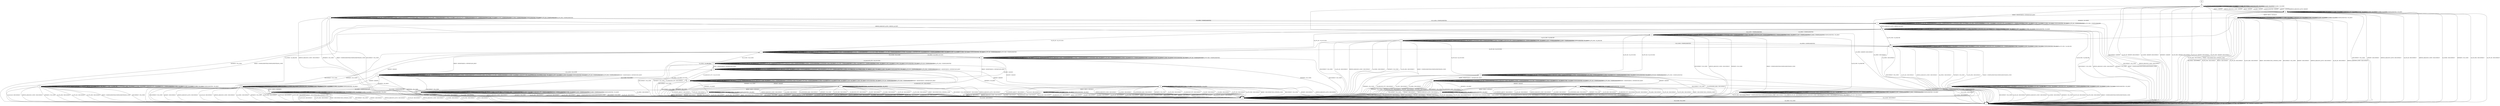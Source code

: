 digraph "" {
	graph ["Incoming time"=0.28891444206237793,
		"Outgoing time"=0.5216178894042969,
		Output="{'States': 32, 'Transitions': 683}",
		Reference="{'States': 32, 'Transitions': 683}",
		Solver=z3,
		Updated="{'States': 32, 'Transitions': 683}",
		"f-measure"=1.0,
		precision=1.0,
		recall=1.0
	];
	a -> a	[key=0,
		label="KEXINIT / UNIMPLEMENTED"];
	a -> a	[key=1,
		label="SERVICE_REQUEST_AUTH / SERVICE_ACCEPT"];
	a -> a	[key=2,
		label="CH_WINDOW_ADJUST / CH_NONE"];
	a -> a	[key=3,
		label="DEBUG / NO_RESP"];
	a -> a	[key=4,
		label="CH_EXTENDED_DATA / CH_NONE"];
	a -> a	[key=5,
		label="UA_PK_NOK / UA_FAILURE"];
	a -> a	[key=6,
		label="CH_CLOSE / CH_NONE"];
	a -> a	[key=7,
		label="CH_REQUEST_PTY / CH_NONE"];
	a -> a	[key=8,
		label="KEX30 / UNIMPLEMENTED"];
	a -> a	[key=9,
		label="IGNORE / NO_RESP"];
	a -> a	[key=10,
		label="CH_EOF / CH_NONE"];
	a -> a	[key=11,
		label="CH_DATA / CH_NONE"];
	a -> a	[key=12,
		label="UNIMPLEMENTED / NO_RESP"];
	a -> l	[key=0,
		label="CH_OPEN / UNIMPLEMENTED"];
	a -> o	[key=0,
		label="DISCONNECT / NO_CONN"];
	a -> o	[key=1,
		label="UA_PK_OK / DISCONNECT"];
	a -> o	[key=2,
		label="SERVICE_REQUEST_CONN / DISCONNECT"];
	a -> o	[key=3,
		label="UA_NONE / DISCONNECT"];
	a -> o	[key=4,
		label="NEWKEYS / NO_CONN"];
	a -> o	[key=5,
		label="UA_PW_OK / DISCONNECT"];
	a -> o	[key=6,
		label="UA_PW_NOK / DISCONNECT"];
	a -> o	[key=7,
		label="REKEY / UNIMPLEMENTED|UNIMPLEMENTED|NO_CONN"];
	b -> b	[key=0,
		label="SERVICE_REQUEST_AUTH / NO_RESP"];
	b -> b	[key=1,
		label="CH_WINDOW_ADJUST / NO_RESP"];
	b -> b	[key=2,
		label="DEBUG / NO_RESP"];
	b -> b	[key=3,
		label="UA_PK_OK / UNIMPLEMENTED"];
	b -> b	[key=4,
		label="SERVICE_REQUEST_CONN / NO_RESP"];
	b -> b	[key=5,
		label="UA_NONE / UNIMPLEMENTED"];
	b -> b	[key=6,
		label="UA_PK_NOK / UNIMPLEMENTED"];
	b -> b	[key=7,
		label="CH_OPEN / CH_MAX"];
	b -> b	[key=8,
		label="KEX30 / NO_RESP"];
	b -> b	[key=9,
		label="IGNORE / NO_RESP"];
	b -> b	[key=10,
		label="UNIMPLEMENTED / NO_RESP"];
	b -> b	[key=11,
		label="UA_PW_OK / UNIMPLEMENTED"];
	b -> b	[key=12,
		label="UA_PW_NOK / UNIMPLEMENTED"];
	b -> b	[key=13,
		label="REKEY / KEXINIT|KEX31+NEWKEYS|NO_RESP"];
	b -> g	[key=0,
		label="KEXINIT / KEXINIT"];
	b -> h	[key=0,
		label="DISCONNECT / NO_CONN"];
	b -> h	[key=1,
		label="CH_EXTENDED_DATA / DISCONNECT"];
	b -> h	[key=2,
		label="NEWKEYS / NO_CONN"];
	b -> h	[key=3,
		label="CH_REQUEST_PTY / DISCONNECT"];
	b -> h	[key=4,
		label="CH_EOF / DISCONNECT"];
	b -> h	[key=5,
		label="CH_DATA / DISCONNECT"];
	b -> o	[key=0,
		label="CH_CLOSE / DISCONNECT"];
	c -> c	[key=0,
		label="DEBUG / NO_RESP"];
	c -> c	[key=1,
		label="CH_OPEN / CH_MAX"];
	c -> c	[key=2,
		label="IGNORE / NO_RESP"];
	c -> c	[key=3,
		label="UNIMPLEMENTED / NO_RESP"];
	c -> h	[key=0,
		label="DISCONNECT / NO_CONN"];
	c -> h	[key=1,
		label="KEXINIT / DISCONNECT"];
	c -> h	[key=2,
		label="SERVICE_REQUEST_AUTH / DISCONNECT"];
	c -> h	[key=3,
		label="CH_WINDOW_ADJUST / DISCONNECT"];
	c -> h	[key=4,
		label="UA_PK_OK / DISCONNECT"];
	c -> h	[key=5,
		label="SERVICE_REQUEST_CONN / DISCONNECT"];
	c -> h	[key=6,
		label="UA_NONE / DISCONNECT"];
	c -> h	[key=7,
		label="CH_EXTENDED_DATA / DISCONNECT"];
	c -> h	[key=8,
		label="UA_PK_NOK / DISCONNECT"];
	c -> h	[key=9,
		label="CH_REQUEST_PTY / DISCONNECT"];
	c -> h	[key=10,
		label="KEX30 / DISCONNECT"];
	c -> h	[key=11,
		label="CH_EOF / DISCONNECT"];
	c -> h	[key=12,
		label="CH_DATA / DISCONNECT"];
	c -> h	[key=13,
		label="UA_PW_OK / DISCONNECT"];
	c -> h	[key=14,
		label="UA_PW_NOK / DISCONNECT"];
	c -> h	[key=15,
		label="REKEY / DISCONNECT|NO_CONN|NO_CONN"];
	c -> o	[key=0,
		label="CH_CLOSE / DISCONNECT"];
	c -> q	[key=0,
		label="NEWKEYS / NO_RESP"];
	d -> d	[key=0,
		label="SERVICE_REQUEST_AUTH / UNIMPLEMENTED"];
	d -> d	[key=1,
		label="CH_WINDOW_ADJUST / NO_RESP"];
	d -> d	[key=2,
		label="DEBUG / NO_RESP"];
	d -> d	[key=3,
		label="UA_PK_OK / UNIMPLEMENTED"];
	d -> d	[key=4,
		label="SERVICE_REQUEST_CONN / UNIMPLEMENTED"];
	d -> d	[key=5,
		label="UA_NONE / UNIMPLEMENTED"];
	d -> d	[key=6,
		label="CH_EXTENDED_DATA / NO_RESP"];
	d -> d	[key=7,
		label="UA_PK_NOK / UNIMPLEMENTED"];
	d -> d	[key=8,
		label="CH_OPEN / CH_MAX"];
	d -> d	[key=9,
		label="KEX30 / UNIMPLEMENTED"];
	d -> d	[key=10,
		label="IGNORE / NO_RESP"];
	d -> d	[key=11,
		label="CH_EOF / NO_RESP"];
	d -> d	[key=12,
		label="CH_DATA / NO_RESP"];
	d -> d	[key=13,
		label="UNIMPLEMENTED / NO_RESP"];
	d -> d	[key=14,
		label="UA_PW_OK / UNIMPLEMENTED"];
	d -> d	[key=15,
		label="UA_PW_NOK / UNIMPLEMENTED"];
	d -> h	[key=0,
		label="DISCONNECT / NO_CONN"];
	d -> h	[key=1,
		label="NEWKEYS / NO_CONN"];
	d -> h	[key=2,
		label="CH_REQUEST_PTY / DISCONNECT"];
	d -> j	[key=0,
		label="CH_CLOSE / CH_CLOSE"];
	d -> m	[key=0,
		label="KEXINIT / KEXINIT"];
	d -> q	[key=0,
		label="REKEY / KEXINIT|KEX31+NEWKEYS|NO_RESP"];
	e -> e	[key=0,
		label="CH_WINDOW_ADJUST / CH_NONE"];
	e -> e	[key=1,
		label="CH_EXTENDED_DATA / CH_NONE"];
	e -> e	[key=2,
		label="CH_CLOSE / CH_NONE"];
	e -> e	[key=3,
		label="CH_REQUEST_PTY / CH_NONE"];
	e -> e	[key=4,
		label="CH_EOF / CH_NONE"];
	e -> e	[key=5,
		label="CH_DATA / CH_NONE"];
	e -> h	[key=0,
		label="CH_OPEN / KEXINIT+DISCONNECT"];
	e -> o	[key=0,
		label="DISCONNECT / KEXINIT"];
	e -> o	[key=1,
		label="UA_PK_OK / KEXINIT+DISCONNECT"];
	e -> o	[key=2,
		label="UA_NONE / KEXINIT+DISCONNECT"];
	e -> o	[key=3,
		label="NEWKEYS / KEXINIT"];
	e -> o	[key=4,
		label="UA_PK_NOK / KEXINIT+DISCONNECT"];
	e -> o	[key=5,
		label="UA_PW_OK / KEXINIT+DISCONNECT"];
	e -> o	[key=6,
		label="UA_PW_NOK / KEXINIT+DISCONNECT"];
	e -> t	[key=0,
		label="REKEY / KEXINIT|KEX31+NEWKEYS|NO_RESP"];
	e -> ee	[key=0,
		label="KEXINIT / KEXINIT"];
	e -> ee	[key=1,
		label="SERVICE_REQUEST_AUTH / KEXINIT"];
	e -> ee	[key=2,
		label="DEBUG / KEXINIT"];
	e -> ee	[key=3,
		label="SERVICE_REQUEST_CONN / KEXINIT"];
	e -> ee	[key=4,
		label="KEX30 / KEXINIT"];
	e -> ee	[key=5,
		label="IGNORE / KEXINIT"];
	e -> ee	[key=6,
		label="UNIMPLEMENTED / KEXINIT"];
	f -> b	[key=0,
		label="NEWKEYS / NO_RESP"];
	f -> f	[key=0,
		label="DEBUG / NO_RESP"];
	f -> f	[key=1,
		label="CH_OPEN / CH_MAX"];
	f -> f	[key=2,
		label="IGNORE / NO_RESP"];
	f -> f	[key=3,
		label="UNIMPLEMENTED / NO_RESP"];
	f -> h	[key=0,
		label="DISCONNECT / NO_CONN"];
	f -> h	[key=1,
		label="KEXINIT / DISCONNECT"];
	f -> h	[key=2,
		label="SERVICE_REQUEST_AUTH / DISCONNECT"];
	f -> h	[key=3,
		label="CH_WINDOW_ADJUST / DISCONNECT"];
	f -> h	[key=4,
		label="UA_PK_OK / DISCONNECT"];
	f -> h	[key=5,
		label="SERVICE_REQUEST_CONN / DISCONNECT"];
	f -> h	[key=6,
		label="UA_NONE / DISCONNECT"];
	f -> h	[key=7,
		label="CH_EXTENDED_DATA / DISCONNECT"];
	f -> h	[key=8,
		label="UA_PK_NOK / DISCONNECT"];
	f -> h	[key=9,
		label="CH_REQUEST_PTY / DISCONNECT"];
	f -> h	[key=10,
		label="KEX30 / DISCONNECT"];
	f -> h	[key=11,
		label="CH_EOF / DISCONNECT"];
	f -> h	[key=12,
		label="CH_DATA / DISCONNECT"];
	f -> h	[key=13,
		label="UA_PW_OK / DISCONNECT"];
	f -> h	[key=14,
		label="UA_PW_NOK / DISCONNECT"];
	f -> h	[key=15,
		label="REKEY / DISCONNECT|NO_CONN|NO_CONN"];
	f -> o	[key=0,
		label="CH_CLOSE / DISCONNECT"];
	g -> f	[key=0,
		label="KEX30 / KEX31+NEWKEYS"];
	g -> g	[key=0,
		label="DEBUG / NO_RESP"];
	g -> g	[key=1,
		label="CH_OPEN / CH_MAX"];
	g -> g	[key=2,
		label="IGNORE / NO_RESP"];
	g -> g	[key=3,
		label="UNIMPLEMENTED / NO_RESP"];
	g -> h	[key=0,
		label="DISCONNECT / NO_CONN"];
	g -> h	[key=1,
		label="KEXINIT / DISCONNECT"];
	g -> h	[key=2,
		label="SERVICE_REQUEST_AUTH / DISCONNECT"];
	g -> h	[key=3,
		label="CH_WINDOW_ADJUST / DISCONNECT"];
	g -> h	[key=4,
		label="UA_PK_OK / DISCONNECT"];
	g -> h	[key=5,
		label="SERVICE_REQUEST_CONN / DISCONNECT"];
	g -> h	[key=6,
		label="UA_NONE / DISCONNECT"];
	g -> h	[key=7,
		label="CH_EXTENDED_DATA / DISCONNECT"];
	g -> h	[key=8,
		label="NEWKEYS / NO_CONN"];
	g -> h	[key=9,
		label="UA_PK_NOK / DISCONNECT"];
	g -> h	[key=10,
		label="CH_REQUEST_PTY / DISCONNECT"];
	g -> h	[key=11,
		label="CH_EOF / DISCONNECT"];
	g -> h	[key=12,
		label="CH_DATA / DISCONNECT"];
	g -> h	[key=13,
		label="UA_PW_OK / DISCONNECT"];
	g -> h	[key=14,
		label="UA_PW_NOK / DISCONNECT"];
	g -> h	[key=15,
		label="REKEY / DISCONNECT|NO_CONN|NO_CONN"];
	g -> o	[key=0,
		label="CH_CLOSE / DISCONNECT"];
	h -> h	[key=0,
		label="DISCONNECT / NO_CONN"];
	h -> h	[key=1,
		label="KEXINIT / NO_CONN"];
	h -> h	[key=2,
		label="SERVICE_REQUEST_AUTH / NO_CONN"];
	h -> h	[key=3,
		label="CH_WINDOW_ADJUST / NO_CONN"];
	h -> h	[key=4,
		label="DEBUG / NO_CONN"];
	h -> h	[key=5,
		label="UA_PK_OK / NO_CONN"];
	h -> h	[key=6,
		label="SERVICE_REQUEST_CONN / NO_CONN"];
	h -> h	[key=7,
		label="UA_NONE / NO_CONN"];
	h -> h	[key=8,
		label="CH_EXTENDED_DATA / NO_CONN"];
	h -> h	[key=9,
		label="NEWKEYS / NO_CONN"];
	h -> h	[key=10,
		label="UA_PK_NOK / NO_CONN"];
	h -> h	[key=11,
		label="CH_OPEN / CH_MAX"];
	h -> h	[key=12,
		label="CH_REQUEST_PTY / NO_CONN"];
	h -> h	[key=13,
		label="KEX30 / NO_CONN"];
	h -> h	[key=14,
		label="IGNORE / NO_CONN"];
	h -> h	[key=15,
		label="CH_EOF / NO_CONN"];
	h -> h	[key=16,
		label="CH_DATA / NO_CONN"];
	h -> h	[key=17,
		label="UNIMPLEMENTED / NO_CONN"];
	h -> h	[key=18,
		label="UA_PW_OK / NO_CONN"];
	h -> h	[key=19,
		label="UA_PW_NOK / NO_CONN"];
	h -> h	[key=20,
		label="REKEY / NO_CONN|NO_CONN|NO_CONN"];
	h -> o	[key=0,
		label="CH_CLOSE / NO_CONN"];
	i -> h	[key=0,
		label="CH_OPEN / DISCONNECT"];
	i -> i	[key=0,
		label="CH_WINDOW_ADJUST / CH_NONE"];
	i -> i	[key=1,
		label="DEBUG / NO_RESP"];
	i -> i	[key=2,
		label="CH_EXTENDED_DATA / CH_NONE"];
	i -> i	[key=3,
		label="CH_CLOSE / CH_NONE"];
	i -> i	[key=4,
		label="CH_REQUEST_PTY / CH_NONE"];
	i -> i	[key=5,
		label="IGNORE / NO_RESP"];
	i -> i	[key=6,
		label="CH_EOF / CH_NONE"];
	i -> i	[key=7,
		label="CH_DATA / CH_NONE"];
	i -> i	[key=8,
		label="UNIMPLEMENTED / NO_RESP"];
	i -> o	[key=0,
		label="DISCONNECT / NO_CONN"];
	i -> o	[key=1,
		label="KEXINIT / DISCONNECT"];
	i -> o	[key=2,
		label="SERVICE_REQUEST_AUTH / DISCONNECT"];
	i -> o	[key=3,
		label="UA_PK_OK / DISCONNECT"];
	i -> o	[key=4,
		label="SERVICE_REQUEST_CONN / DISCONNECT"];
	i -> o	[key=5,
		label="UA_NONE / DISCONNECT"];
	i -> o	[key=6,
		label="UA_PK_NOK / DISCONNECT"];
	i -> o	[key=7,
		label="KEX30 / DISCONNECT"];
	i -> o	[key=8,
		label="UA_PW_OK / DISCONNECT"];
	i -> o	[key=9,
		label="UA_PW_NOK / DISCONNECT"];
	i -> o	[key=10,
		label="REKEY / DISCONNECT|NO_CONN|NO_CONN"];
	i -> t	[key=0,
		label="NEWKEYS / NO_RESP"];
	j -> j	[key=0,
		label="SERVICE_REQUEST_AUTH / UNIMPLEMENTED"];
	j -> j	[key=1,
		label="CH_WINDOW_ADJUST / CH_NONE"];
	j -> j	[key=2,
		label="DEBUG / NO_RESP"];
	j -> j	[key=3,
		label="UA_PK_OK / UNIMPLEMENTED"];
	j -> j	[key=4,
		label="SERVICE_REQUEST_CONN / UNIMPLEMENTED"];
	j -> j	[key=5,
		label="UA_NONE / UNIMPLEMENTED"];
	j -> j	[key=6,
		label="CH_EXTENDED_DATA / CH_NONE"];
	j -> j	[key=7,
		label="UA_PK_NOK / UNIMPLEMENTED"];
	j -> j	[key=8,
		label="CH_CLOSE / CH_NONE"];
	j -> j	[key=9,
		label="CH_REQUEST_PTY / CH_NONE"];
	j -> j	[key=10,
		label="KEX30 / UNIMPLEMENTED"];
	j -> j	[key=11,
		label="IGNORE / NO_RESP"];
	j -> j	[key=12,
		label="CH_EOF / CH_NONE"];
	j -> j	[key=13,
		label="CH_DATA / CH_NONE"];
	j -> j	[key=14,
		label="UNIMPLEMENTED / NO_RESP"];
	j -> j	[key=15,
		label="UA_PW_OK / UNIMPLEMENTED"];
	j -> j	[key=16,
		label="UA_PW_NOK / UNIMPLEMENTED"];
	j -> o	[key=0,
		label="DISCONNECT / NO_CONN"];
	j -> o	[key=1,
		label="NEWKEYS / NO_CONN"];
	j -> p	[key=0,
		label="CH_OPEN / CH_OPEN_SUCCESS"];
	j -> v	[key=0,
		label="REKEY / KEXINIT|KEX31+NEWKEYS|NO_RESP"];
	j -> aa	[key=0,
		label="KEXINIT / KEXINIT"];
	k -> k	[key=0,
		label="KEXINIT / UNIMPLEMENTED"];
	k -> k	[key=1,
		label="SERVICE_REQUEST_AUTH / SERVICE_ACCEPT"];
	k -> k	[key=2,
		label="CH_WINDOW_ADJUST / CH_NONE"];
	k -> k	[key=3,
		label="DEBUG / NO_RESP"];
	k -> k	[key=4,
		label="UA_NONE / UA_FAILURE"];
	k -> k	[key=5,
		label="CH_EXTENDED_DATA / CH_NONE"];
	k -> k	[key=6,
		label="CH_CLOSE / CH_NONE"];
	k -> k	[key=7,
		label="CH_REQUEST_PTY / CH_NONE"];
	k -> k	[key=8,
		label="KEX30 / UNIMPLEMENTED"];
	k -> k	[key=9,
		label="IGNORE / NO_RESP"];
	k -> k	[key=10,
		label="CH_EOF / CH_NONE"];
	k -> k	[key=11,
		label="CH_DATA / CH_NONE"];
	k -> k	[key=12,
		label="UNIMPLEMENTED / NO_RESP"];
	k -> o	[key=0,
		label="DISCONNECT / NO_CONN"];
	k -> o	[key=1,
		label="UA_PK_OK / DISCONNECT"];
	k -> o	[key=2,
		label="SERVICE_REQUEST_CONN / DISCONNECT"];
	k -> o	[key=3,
		label="NEWKEYS / NO_CONN"];
	k -> o	[key=4,
		label="UA_PK_NOK / DISCONNECT"];
	k -> o	[key=5,
		label="UA_PW_OK / DISCONNECT"];
	k -> o	[key=6,
		label="UA_PW_NOK / DISCONNECT"];
	k -> o	[key=7,
		label="REKEY / UNIMPLEMENTED|UNIMPLEMENTED|NO_CONN"];
	k -> cc	[key=0,
		label="CH_OPEN / UNIMPLEMENTED"];
	l -> a	[key=0,
		label="CH_CLOSE / UNIMPLEMENTED"];
	l -> h	[key=0,
		label="DISCONNECT / NO_CONN"];
	l -> h	[key=1,
		label="UA_PK_OK / DISCONNECT"];
	l -> h	[key=2,
		label="SERVICE_REQUEST_CONN / DISCONNECT"];
	l -> h	[key=3,
		label="UA_NONE / DISCONNECT"];
	l -> h	[key=4,
		label="NEWKEYS / NO_CONN"];
	l -> h	[key=5,
		label="UA_PW_OK / DISCONNECT"];
	l -> h	[key=6,
		label="UA_PW_NOK / DISCONNECT"];
	l -> h	[key=7,
		label="REKEY / UNIMPLEMENTED|UNIMPLEMENTED|NO_CONN"];
	l -> l	[key=0,
		label="KEXINIT / UNIMPLEMENTED"];
	l -> l	[key=1,
		label="SERVICE_REQUEST_AUTH / SERVICE_ACCEPT"];
	l -> l	[key=2,
		label="CH_WINDOW_ADJUST / UNIMPLEMENTED"];
	l -> l	[key=3,
		label="DEBUG / NO_RESP"];
	l -> l	[key=4,
		label="CH_EXTENDED_DATA / UNIMPLEMENTED"];
	l -> l	[key=5,
		label="UA_PK_NOK / UA_FAILURE"];
	l -> l	[key=6,
		label="CH_OPEN / CH_MAX"];
	l -> l	[key=7,
		label="CH_REQUEST_PTY / UNIMPLEMENTED"];
	l -> l	[key=8,
		label="KEX30 / UNIMPLEMENTED"];
	l -> l	[key=9,
		label="IGNORE / NO_RESP"];
	l -> l	[key=10,
		label="CH_EOF / UNIMPLEMENTED"];
	l -> l	[key=11,
		label="CH_DATA / UNIMPLEMENTED"];
	l -> l	[key=12,
		label="UNIMPLEMENTED / NO_RESP"];
	m -> c	[key=0,
		label="KEX30 / KEX31+NEWKEYS"];
	m -> h	[key=0,
		label="DISCONNECT / NO_CONN"];
	m -> h	[key=1,
		label="KEXINIT / DISCONNECT"];
	m -> h	[key=2,
		label="SERVICE_REQUEST_AUTH / DISCONNECT"];
	m -> h	[key=3,
		label="CH_WINDOW_ADJUST / DISCONNECT"];
	m -> h	[key=4,
		label="UA_PK_OK / DISCONNECT"];
	m -> h	[key=5,
		label="SERVICE_REQUEST_CONN / DISCONNECT"];
	m -> h	[key=6,
		label="UA_NONE / DISCONNECT"];
	m -> h	[key=7,
		label="CH_EXTENDED_DATA / DISCONNECT"];
	m -> h	[key=8,
		label="NEWKEYS / NO_CONN"];
	m -> h	[key=9,
		label="UA_PK_NOK / DISCONNECT"];
	m -> h	[key=10,
		label="CH_REQUEST_PTY / DISCONNECT"];
	m -> h	[key=11,
		label="CH_EOF / DISCONNECT"];
	m -> h	[key=12,
		label="CH_DATA / DISCONNECT"];
	m -> h	[key=13,
		label="UA_PW_OK / DISCONNECT"];
	m -> h	[key=14,
		label="UA_PW_NOK / DISCONNECT"];
	m -> h	[key=15,
		label="REKEY / DISCONNECT|NO_CONN|NO_CONN"];
	m -> m	[key=0,
		label="DEBUG / NO_RESP"];
	m -> m	[key=1,
		label="CH_OPEN / CH_MAX"];
	m -> m	[key=2,
		label="IGNORE / NO_RESP"];
	m -> m	[key=3,
		label="UNIMPLEMENTED / NO_RESP"];
	m -> o	[key=0,
		label="CH_CLOSE / DISCONNECT"];
	n -> j	[key=0,
		label="UA_PW_OK / UA_SUCCESS"];
	n -> n	[key=0,
		label="KEXINIT / UNIMPLEMENTED"];
	n -> n	[key=1,
		label="SERVICE_REQUEST_AUTH / SERVICE_ACCEPT"];
	n -> n	[key=2,
		label="CH_WINDOW_ADJUST / CH_NONE"];
	n -> n	[key=3,
		label="DEBUG / NO_RESP"];
	n -> n	[key=4,
		label="CH_EXTENDED_DATA / CH_NONE"];
	n -> n	[key=5,
		label="CH_CLOSE / CH_NONE"];
	n -> n	[key=6,
		label="CH_REQUEST_PTY / CH_NONE"];
	n -> n	[key=7,
		label="KEX30 / UNIMPLEMENTED"];
	n -> n	[key=8,
		label="IGNORE / NO_RESP"];
	n -> n	[key=9,
		label="CH_EOF / CH_NONE"];
	n -> n	[key=10,
		label="CH_DATA / CH_NONE"];
	n -> n	[key=11,
		label="UNIMPLEMENTED / NO_RESP"];
	n -> n	[key=12,
		label="UA_PW_NOK / UA_FAILURE"];
	n -> o	[key=0,
		label="DISCONNECT / NO_CONN"];
	n -> o	[key=1,
		label="UA_PK_OK / DISCONNECT"];
	n -> o	[key=2,
		label="SERVICE_REQUEST_CONN / DISCONNECT"];
	n -> o	[key=3,
		label="UA_NONE / DISCONNECT"];
	n -> o	[key=4,
		label="NEWKEYS / NO_CONN"];
	n -> o	[key=5,
		label="UA_PK_NOK / DISCONNECT"];
	n -> o	[key=6,
		label="REKEY / UNIMPLEMENTED|UNIMPLEMENTED|NO_CONN"];
	n -> x	[key=0,
		label="CH_OPEN / UNIMPLEMENTED"];
	o -> h	[key=0,
		label="CH_OPEN / NO_CONN"];
	o -> o	[key=0,
		label="DISCONNECT / NO_CONN"];
	o -> o	[key=1,
		label="KEXINIT / NO_CONN"];
	o -> o	[key=2,
		label="SERVICE_REQUEST_AUTH / NO_CONN"];
	o -> o	[key=3,
		label="CH_WINDOW_ADJUST / CH_NONE"];
	o -> o	[key=4,
		label="DEBUG / NO_CONN"];
	o -> o	[key=5,
		label="UA_PK_OK / NO_CONN"];
	o -> o	[key=6,
		label="SERVICE_REQUEST_CONN / NO_CONN"];
	o -> o	[key=7,
		label="UA_NONE / NO_CONN"];
	o -> o	[key=8,
		label="CH_EXTENDED_DATA / CH_NONE"];
	o -> o	[key=9,
		label="NEWKEYS / NO_CONN"];
	o -> o	[key=10,
		label="UA_PK_NOK / NO_CONN"];
	o -> o	[key=11,
		label="CH_CLOSE / CH_NONE"];
	o -> o	[key=12,
		label="CH_REQUEST_PTY / CH_NONE"];
	o -> o	[key=13,
		label="KEX30 / NO_CONN"];
	o -> o	[key=14,
		label="IGNORE / NO_CONN"];
	o -> o	[key=15,
		label="CH_EOF / CH_NONE"];
	o -> o	[key=16,
		label="CH_DATA / CH_NONE"];
	o -> o	[key=17,
		label="UNIMPLEMENTED / NO_CONN"];
	o -> o	[key=18,
		label="UA_PW_OK / NO_CONN"];
	o -> o	[key=19,
		label="UA_PW_NOK / NO_CONN"];
	o -> o	[key=20,
		label="REKEY / NO_CONN|NO_CONN|NO_CONN"];
	p -> d	[key=0,
		label="CH_REQUEST_PTY / CH_SUCCESS"];
	p -> h	[key=0,
		label="DISCONNECT / NO_CONN"];
	p -> h	[key=1,
		label="NEWKEYS / NO_CONN"];
	p -> j	[key=0,
		label="CH_CLOSE / CH_CLOSE"];
	p -> p	[key=0,
		label="SERVICE_REQUEST_AUTH / UNIMPLEMENTED"];
	p -> p	[key=1,
		label="CH_WINDOW_ADJUST / NO_RESP"];
	p -> p	[key=2,
		label="DEBUG / NO_RESP"];
	p -> p	[key=3,
		label="UA_PK_OK / UNIMPLEMENTED"];
	p -> p	[key=4,
		label="SERVICE_REQUEST_CONN / UNIMPLEMENTED"];
	p -> p	[key=5,
		label="UA_NONE / UNIMPLEMENTED"];
	p -> p	[key=6,
		label="CH_EXTENDED_DATA / NO_RESP"];
	p -> p	[key=7,
		label="UA_PK_NOK / UNIMPLEMENTED"];
	p -> p	[key=8,
		label="CH_OPEN / CH_MAX"];
	p -> p	[key=9,
		label="KEX30 / UNIMPLEMENTED"];
	p -> p	[key=10,
		label="IGNORE / NO_RESP"];
	p -> p	[key=11,
		label="CH_EOF / NO_RESP"];
	p -> p	[key=12,
		label="CH_DATA / NO_RESP"];
	p -> p	[key=13,
		label="UNIMPLEMENTED / NO_RESP"];
	p -> p	[key=14,
		label="UA_PW_OK / UNIMPLEMENTED"];
	p -> p	[key=15,
		label="UA_PW_NOK / UNIMPLEMENTED"];
	p -> r	[key=0,
		label="REKEY / KEXINIT|KEX31+NEWKEYS|NO_RESP"];
	p -> s	[key=0,
		label="KEXINIT / KEXINIT"];
	q -> h	[key=0,
		label="DISCONNECT / NO_CONN"];
	q -> h	[key=1,
		label="NEWKEYS / NO_CONN"];
	q -> h	[key=2,
		label="CH_REQUEST_PTY / DISCONNECT"];
	q -> m	[key=0,
		label="KEXINIT / KEXINIT"];
	q -> q	[key=0,
		label="SERVICE_REQUEST_AUTH / NO_RESP"];
	q -> q	[key=1,
		label="CH_WINDOW_ADJUST / NO_RESP"];
	q -> q	[key=2,
		label="DEBUG / NO_RESP"];
	q -> q	[key=3,
		label="UA_PK_OK / UNIMPLEMENTED"];
	q -> q	[key=4,
		label="SERVICE_REQUEST_CONN / NO_RESP"];
	q -> q	[key=5,
		label="UA_NONE / UNIMPLEMENTED"];
	q -> q	[key=6,
		label="CH_EXTENDED_DATA / NO_RESP"];
	q -> q	[key=7,
		label="UA_PK_NOK / UNIMPLEMENTED"];
	q -> q	[key=8,
		label="CH_OPEN / CH_MAX"];
	q -> q	[key=9,
		label="KEX30 / NO_RESP"];
	q -> q	[key=10,
		label="IGNORE / NO_RESP"];
	q -> q	[key=11,
		label="CH_EOF / NO_RESP"];
	q -> q	[key=12,
		label="CH_DATA / NO_RESP"];
	q -> q	[key=13,
		label="UNIMPLEMENTED / NO_RESP"];
	q -> q	[key=14,
		label="UA_PW_OK / UNIMPLEMENTED"];
	q -> q	[key=15,
		label="UA_PW_NOK / UNIMPLEMENTED"];
	q -> q	[key=16,
		label="REKEY / KEXINIT|KEX31+NEWKEYS|NO_RESP"];
	q -> v	[key=0,
		label="CH_CLOSE / CH_CLOSE"];
	r -> h	[key=0,
		label="DISCONNECT / NO_CONN"];
	r -> h	[key=1,
		label="NEWKEYS / NO_CONN"];
	r -> q	[key=0,
		label="CH_REQUEST_PTY / CH_SUCCESS"];
	r -> r	[key=0,
		label="SERVICE_REQUEST_AUTH / NO_RESP"];
	r -> r	[key=1,
		label="CH_WINDOW_ADJUST / NO_RESP"];
	r -> r	[key=2,
		label="DEBUG / NO_RESP"];
	r -> r	[key=3,
		label="UA_PK_OK / UNIMPLEMENTED"];
	r -> r	[key=4,
		label="SERVICE_REQUEST_CONN / NO_RESP"];
	r -> r	[key=5,
		label="UA_NONE / UNIMPLEMENTED"];
	r -> r	[key=6,
		label="CH_EXTENDED_DATA / NO_RESP"];
	r -> r	[key=7,
		label="UA_PK_NOK / UNIMPLEMENTED"];
	r -> r	[key=8,
		label="CH_OPEN / CH_MAX"];
	r -> r	[key=9,
		label="KEX30 / NO_RESP"];
	r -> r	[key=10,
		label="IGNORE / NO_RESP"];
	r -> r	[key=11,
		label="CH_EOF / NO_RESP"];
	r -> r	[key=12,
		label="CH_DATA / NO_RESP"];
	r -> r	[key=13,
		label="UNIMPLEMENTED / NO_RESP"];
	r -> r	[key=14,
		label="UA_PW_OK / UNIMPLEMENTED"];
	r -> r	[key=15,
		label="UA_PW_NOK / UNIMPLEMENTED"];
	r -> r	[key=16,
		label="REKEY / KEXINIT|KEX31+NEWKEYS|NO_RESP"];
	r -> s	[key=0,
		label="KEXINIT / KEXINIT"];
	r -> v	[key=0,
		label="CH_CLOSE / CH_CLOSE"];
	s -> h	[key=0,
		label="DISCONNECT / NO_CONN"];
	s -> h	[key=1,
		label="KEXINIT / DISCONNECT"];
	s -> h	[key=2,
		label="SERVICE_REQUEST_AUTH / DISCONNECT"];
	s -> h	[key=3,
		label="CH_WINDOW_ADJUST / DISCONNECT"];
	s -> h	[key=4,
		label="UA_PK_OK / DISCONNECT"];
	s -> h	[key=5,
		label="SERVICE_REQUEST_CONN / DISCONNECT"];
	s -> h	[key=6,
		label="UA_NONE / DISCONNECT"];
	s -> h	[key=7,
		label="CH_EXTENDED_DATA / DISCONNECT"];
	s -> h	[key=8,
		label="NEWKEYS / NO_CONN"];
	s -> h	[key=9,
		label="UA_PK_NOK / DISCONNECT"];
	s -> h	[key=10,
		label="CH_REQUEST_PTY / DISCONNECT"];
	s -> h	[key=11,
		label="CH_EOF / DISCONNECT"];
	s -> h	[key=12,
		label="CH_DATA / DISCONNECT"];
	s -> h	[key=13,
		label="UA_PW_OK / DISCONNECT"];
	s -> h	[key=14,
		label="UA_PW_NOK / DISCONNECT"];
	s -> h	[key=15,
		label="REKEY / DISCONNECT|NO_CONN|NO_CONN"];
	s -> o	[key=0,
		label="CH_CLOSE / DISCONNECT"];
	s -> s	[key=0,
		label="DEBUG / NO_RESP"];
	s -> s	[key=1,
		label="CH_OPEN / CH_MAX"];
	s -> s	[key=2,
		label="IGNORE / NO_RESP"];
	s -> s	[key=3,
		label="UNIMPLEMENTED / NO_RESP"];
	s -> ff	[key=0,
		label="KEX30 / KEX31+NEWKEYS"];
	t -> o	[key=0,
		label="DISCONNECT / NO_CONN"];
	t -> o	[key=1,
		label="SERVICE_REQUEST_CONN / DISCONNECT"];
	t -> o	[key=2,
		label="NEWKEYS / NO_CONN"];
	t -> o	[key=3,
		label="REKEY / UNIMPLEMENTED|UNIMPLEMENTED|NO_CONN"];
	t -> t	[key=0,
		label="KEXINIT / UNIMPLEMENTED"];
	t -> t	[key=1,
		label="CH_WINDOW_ADJUST / CH_NONE"];
	t -> t	[key=2,
		label="DEBUG / NO_RESP"];
	t -> t	[key=3,
		label="UA_PK_OK / UNIMPLEMENTED"];
	t -> t	[key=4,
		label="UA_NONE / UNIMPLEMENTED"];
	t -> t	[key=5,
		label="CH_EXTENDED_DATA / CH_NONE"];
	t -> t	[key=6,
		label="UA_PK_NOK / UNIMPLEMENTED"];
	t -> t	[key=7,
		label="CH_CLOSE / CH_NONE"];
	t -> t	[key=8,
		label="CH_REQUEST_PTY / CH_NONE"];
	t -> t	[key=9,
		label="KEX30 / UNIMPLEMENTED"];
	t -> t	[key=10,
		label="IGNORE / NO_RESP"];
	t -> t	[key=11,
		label="CH_EOF / CH_NONE"];
	t -> t	[key=12,
		label="CH_DATA / CH_NONE"];
	t -> t	[key=13,
		label="UNIMPLEMENTED / NO_RESP"];
	t -> t	[key=14,
		label="UA_PW_OK / UNIMPLEMENTED"];
	t -> t	[key=15,
		label="UA_PW_NOK / UNIMPLEMENTED"];
	t -> z	[key=0,
		label="CH_OPEN / UNIMPLEMENTED"];
	t -> dd	[key=0,
		label="SERVICE_REQUEST_AUTH / SERVICE_ACCEPT"];
	u -> b	[key=0,
		label="REKEY / KEXINIT|KEX31+NEWKEYS|NO_RESP"];
	u -> g	[key=0,
		label="KEXINIT / KEXINIT"];
	u -> h	[key=0,
		label="DISCONNECT / NO_CONN"];
	u -> h	[key=1,
		label="CH_EXTENDED_DATA / DISCONNECT"];
	u -> h	[key=2,
		label="NEWKEYS / NO_CONN"];
	u -> h	[key=3,
		label="CH_REQUEST_PTY / DISCONNECT"];
	u -> h	[key=4,
		label="CH_EOF / DISCONNECT"];
	u -> h	[key=5,
		label="CH_DATA / DISCONNECT"];
	u -> o	[key=0,
		label="CH_CLOSE / DISCONNECT"];
	u -> u	[key=0,
		label="SERVICE_REQUEST_AUTH / UNIMPLEMENTED"];
	u -> u	[key=1,
		label="CH_WINDOW_ADJUST / NO_RESP"];
	u -> u	[key=2,
		label="DEBUG / NO_RESP"];
	u -> u	[key=3,
		label="UA_PK_OK / UNIMPLEMENTED"];
	u -> u	[key=4,
		label="SERVICE_REQUEST_CONN / UNIMPLEMENTED"];
	u -> u	[key=5,
		label="UA_NONE / UNIMPLEMENTED"];
	u -> u	[key=6,
		label="UA_PK_NOK / UNIMPLEMENTED"];
	u -> u	[key=7,
		label="CH_OPEN / CH_MAX"];
	u -> u	[key=8,
		label="KEX30 / UNIMPLEMENTED"];
	u -> u	[key=9,
		label="IGNORE / NO_RESP"];
	u -> u	[key=10,
		label="UNIMPLEMENTED / NO_RESP"];
	u -> u	[key=11,
		label="UA_PW_OK / UNIMPLEMENTED"];
	u -> u	[key=12,
		label="UA_PW_NOK / UNIMPLEMENTED"];
	v -> o	[key=0,
		label="DISCONNECT / NO_CONN"];
	v -> o	[key=1,
		label="NEWKEYS / NO_CONN"];
	v -> r	[key=0,
		label="CH_OPEN / CH_OPEN_SUCCESS"];
	v -> v	[key=0,
		label="SERVICE_REQUEST_AUTH / NO_RESP"];
	v -> v	[key=1,
		label="CH_WINDOW_ADJUST / CH_NONE"];
	v -> v	[key=2,
		label="DEBUG / NO_RESP"];
	v -> v	[key=3,
		label="UA_PK_OK / UNIMPLEMENTED"];
	v -> v	[key=4,
		label="SERVICE_REQUEST_CONN / NO_RESP"];
	v -> v	[key=5,
		label="UA_NONE / UNIMPLEMENTED"];
	v -> v	[key=6,
		label="CH_EXTENDED_DATA / CH_NONE"];
	v -> v	[key=7,
		label="UA_PK_NOK / UNIMPLEMENTED"];
	v -> v	[key=8,
		label="CH_CLOSE / CH_NONE"];
	v -> v	[key=9,
		label="CH_REQUEST_PTY / CH_NONE"];
	v -> v	[key=10,
		label="KEX30 / NO_RESP"];
	v -> v	[key=11,
		label="IGNORE / NO_RESP"];
	v -> v	[key=12,
		label="CH_EOF / CH_NONE"];
	v -> v	[key=13,
		label="CH_DATA / CH_NONE"];
	v -> v	[key=14,
		label="UNIMPLEMENTED / NO_RESP"];
	v -> v	[key=15,
		label="UA_PW_OK / UNIMPLEMENTED"];
	v -> v	[key=16,
		label="UA_PW_NOK / UNIMPLEMENTED"];
	v -> v	[key=17,
		label="REKEY / KEXINIT|KEX31+NEWKEYS|NO_RESP"];
	v -> aa	[key=0,
		label="KEXINIT / KEXINIT"];
	w -> h	[key=0,
		label="CH_OPEN / DISCONNECT"];
	w -> o	[key=0,
		label="DISCONNECT / NO_CONN"];
	w -> o	[key=1,
		label="KEXINIT / DISCONNECT"];
	w -> o	[key=2,
		label="SERVICE_REQUEST_AUTH / DISCONNECT"];
	w -> o	[key=3,
		label="UA_PK_OK / DISCONNECT"];
	w -> o	[key=4,
		label="SERVICE_REQUEST_CONN / DISCONNECT"];
	w -> o	[key=5,
		label="UA_NONE / DISCONNECT"];
	w -> o	[key=6,
		label="UA_PK_NOK / DISCONNECT"];
	w -> o	[key=7,
		label="KEX30 / DISCONNECT"];
	w -> o	[key=8,
		label="UA_PW_OK / DISCONNECT"];
	w -> o	[key=9,
		label="UA_PW_NOK / DISCONNECT"];
	w -> o	[key=10,
		label="REKEY / DISCONNECT|NO_CONN|NO_CONN"];
	w -> v	[key=0,
		label="NEWKEYS / NO_RESP"];
	w -> w	[key=0,
		label="CH_WINDOW_ADJUST / CH_NONE"];
	w -> w	[key=1,
		label="DEBUG / NO_RESP"];
	w -> w	[key=2,
		label="CH_EXTENDED_DATA / CH_NONE"];
	w -> w	[key=3,
		label="CH_CLOSE / CH_NONE"];
	w -> w	[key=4,
		label="CH_REQUEST_PTY / CH_NONE"];
	w -> w	[key=5,
		label="IGNORE / NO_RESP"];
	w -> w	[key=6,
		label="CH_EOF / CH_NONE"];
	w -> w	[key=7,
		label="CH_DATA / CH_NONE"];
	w -> w	[key=8,
		label="UNIMPLEMENTED / NO_RESP"];
	x -> h	[key=0,
		label="DISCONNECT / NO_CONN"];
	x -> h	[key=1,
		label="UA_PK_OK / DISCONNECT"];
	x -> h	[key=2,
		label="SERVICE_REQUEST_CONN / DISCONNECT"];
	x -> h	[key=3,
		label="UA_NONE / DISCONNECT"];
	x -> h	[key=4,
		label="NEWKEYS / NO_CONN"];
	x -> h	[key=5,
		label="UA_PK_NOK / DISCONNECT"];
	x -> h	[key=6,
		label="REKEY / UNIMPLEMENTED|UNIMPLEMENTED|NO_CONN"];
	x -> n	[key=0,
		label="CH_CLOSE / UNIMPLEMENTED"];
	x -> u	[key=0,
		label="UA_PW_OK / UA_SUCCESS"];
	x -> x	[key=0,
		label="KEXINIT / UNIMPLEMENTED"];
	x -> x	[key=1,
		label="SERVICE_REQUEST_AUTH / SERVICE_ACCEPT"];
	x -> x	[key=2,
		label="CH_WINDOW_ADJUST / UNIMPLEMENTED"];
	x -> x	[key=3,
		label="DEBUG / NO_RESP"];
	x -> x	[key=4,
		label="CH_EXTENDED_DATA / UNIMPLEMENTED"];
	x -> x	[key=5,
		label="CH_OPEN / CH_MAX"];
	x -> x	[key=6,
		label="CH_REQUEST_PTY / UNIMPLEMENTED"];
	x -> x	[key=7,
		label="KEX30 / UNIMPLEMENTED"];
	x -> x	[key=8,
		label="IGNORE / NO_RESP"];
	x -> x	[key=9,
		label="CH_EOF / UNIMPLEMENTED"];
	x -> x	[key=10,
		label="CH_DATA / UNIMPLEMENTED"];
	x -> x	[key=11,
		label="UNIMPLEMENTED / NO_RESP"];
	x -> x	[key=12,
		label="UA_PW_NOK / UA_FAILURE"];
	y -> h	[key=0,
		label="DISCONNECT / NO_CONN"];
	y -> h	[key=1,
		label="SERVICE_REQUEST_CONN / DISCONNECT"];
	y -> h	[key=2,
		label="NEWKEYS / NO_CONN"];
	y -> h	[key=3,
		label="REKEY / UNIMPLEMENTED|UNIMPLEMENTED|NO_CONN"];
	y -> l	[key=0,
		label="UA_PK_NOK / UA_FAILURE"];
	y -> u	[key=0,
		label="UA_PK_OK / UA_SUCCESS"];
	y -> u	[key=1,
		label="UA_PW_OK / UA_SUCCESS"];
	y -> x	[key=0,
		label="UA_PW_NOK / UA_FAILURE"];
	y -> y	[key=0,
		label="KEXINIT / UNIMPLEMENTED"];
	y -> y	[key=1,
		label="SERVICE_REQUEST_AUTH / SERVICE_ACCEPT"];
	y -> y	[key=2,
		label="CH_WINDOW_ADJUST / UNIMPLEMENTED"];
	y -> y	[key=3,
		label="DEBUG / NO_RESP"];
	y -> y	[key=4,
		label="CH_EXTENDED_DATA / UNIMPLEMENTED"];
	y -> y	[key=5,
		label="CH_OPEN / CH_MAX"];
	y -> y	[key=6,
		label="CH_REQUEST_PTY / UNIMPLEMENTED"];
	y -> y	[key=7,
		label="KEX30 / UNIMPLEMENTED"];
	y -> y	[key=8,
		label="IGNORE / NO_RESP"];
	y -> y	[key=9,
		label="CH_EOF / UNIMPLEMENTED"];
	y -> y	[key=10,
		label="CH_DATA / UNIMPLEMENTED"];
	y -> y	[key=11,
		label="UNIMPLEMENTED / NO_RESP"];
	y -> cc	[key=0,
		label="UA_NONE / UA_FAILURE"];
	y -> dd	[key=0,
		label="CH_CLOSE / UNIMPLEMENTED"];
	z -> h	[key=0,
		label="DISCONNECT / NO_CONN"];
	z -> h	[key=1,
		label="SERVICE_REQUEST_CONN / DISCONNECT"];
	z -> h	[key=2,
		label="NEWKEYS / NO_CONN"];
	z -> h	[key=3,
		label="REKEY / UNIMPLEMENTED|UNIMPLEMENTED|NO_CONN"];
	z -> t	[key=0,
		label="CH_CLOSE / UNIMPLEMENTED"];
	z -> y	[key=0,
		label="SERVICE_REQUEST_AUTH / SERVICE_ACCEPT"];
	z -> z	[key=0,
		label="KEXINIT / UNIMPLEMENTED"];
	z -> z	[key=1,
		label="CH_WINDOW_ADJUST / UNIMPLEMENTED"];
	z -> z	[key=2,
		label="DEBUG / NO_RESP"];
	z -> z	[key=3,
		label="UA_PK_OK / UNIMPLEMENTED"];
	z -> z	[key=4,
		label="UA_NONE / UNIMPLEMENTED"];
	z -> z	[key=5,
		label="CH_EXTENDED_DATA / UNIMPLEMENTED"];
	z -> z	[key=6,
		label="UA_PK_NOK / UNIMPLEMENTED"];
	z -> z	[key=7,
		label="CH_OPEN / CH_MAX"];
	z -> z	[key=8,
		label="CH_REQUEST_PTY / UNIMPLEMENTED"];
	z -> z	[key=9,
		label="KEX30 / UNIMPLEMENTED"];
	z -> z	[key=10,
		label="IGNORE / NO_RESP"];
	z -> z	[key=11,
		label="CH_EOF / UNIMPLEMENTED"];
	z -> z	[key=12,
		label="CH_DATA / UNIMPLEMENTED"];
	z -> z	[key=13,
		label="UNIMPLEMENTED / NO_RESP"];
	z -> z	[key=14,
		label="UA_PW_OK / UNIMPLEMENTED"];
	z -> z	[key=15,
		label="UA_PW_NOK / UNIMPLEMENTED"];
	aa -> h	[key=0,
		label="CH_OPEN / DISCONNECT"];
	aa -> o	[key=0,
		label="DISCONNECT / NO_CONN"];
	aa -> o	[key=1,
		label="KEXINIT / DISCONNECT"];
	aa -> o	[key=2,
		label="SERVICE_REQUEST_AUTH / DISCONNECT"];
	aa -> o	[key=3,
		label="UA_PK_OK / DISCONNECT"];
	aa -> o	[key=4,
		label="SERVICE_REQUEST_CONN / DISCONNECT"];
	aa -> o	[key=5,
		label="UA_NONE / DISCONNECT"];
	aa -> o	[key=6,
		label="NEWKEYS / NO_CONN"];
	aa -> o	[key=7,
		label="UA_PK_NOK / DISCONNECT"];
	aa -> o	[key=8,
		label="UA_PW_OK / DISCONNECT"];
	aa -> o	[key=9,
		label="UA_PW_NOK / DISCONNECT"];
	aa -> o	[key=10,
		label="REKEY / DISCONNECT|NO_CONN|NO_CONN"];
	aa -> w	[key=0,
		label="KEX30 / KEX31+NEWKEYS"];
	aa -> aa	[key=0,
		label="CH_WINDOW_ADJUST / CH_NONE"];
	aa -> aa	[key=1,
		label="DEBUG / NO_RESP"];
	aa -> aa	[key=2,
		label="CH_EXTENDED_DATA / CH_NONE"];
	aa -> aa	[key=3,
		label="CH_CLOSE / CH_NONE"];
	aa -> aa	[key=4,
		label="CH_REQUEST_PTY / CH_NONE"];
	aa -> aa	[key=5,
		label="IGNORE / NO_RESP"];
	aa -> aa	[key=6,
		label="CH_EOF / CH_NONE"];
	aa -> aa	[key=7,
		label="CH_DATA / CH_NONE"];
	aa -> aa	[key=8,
		label="UNIMPLEMENTED / NO_RESP"];
	bb -> e	[key=0];
	cc -> h	[key=0,
		label="DISCONNECT / NO_CONN"];
	cc -> h	[key=1,
		label="UA_PK_OK / DISCONNECT"];
	cc -> h	[key=2,
		label="SERVICE_REQUEST_CONN / DISCONNECT"];
	cc -> h	[key=3,
		label="NEWKEYS / NO_CONN"];
	cc -> h	[key=4,
		label="UA_PK_NOK / DISCONNECT"];
	cc -> h	[key=5,
		label="UA_PW_OK / DISCONNECT"];
	cc -> h	[key=6,
		label="UA_PW_NOK / DISCONNECT"];
	cc -> h	[key=7,
		label="REKEY / UNIMPLEMENTED|UNIMPLEMENTED|NO_CONN"];
	cc -> k	[key=0,
		label="CH_CLOSE / UNIMPLEMENTED"];
	cc -> cc	[key=0,
		label="KEXINIT / UNIMPLEMENTED"];
	cc -> cc	[key=1,
		label="SERVICE_REQUEST_AUTH / SERVICE_ACCEPT"];
	cc -> cc	[key=2,
		label="CH_WINDOW_ADJUST / UNIMPLEMENTED"];
	cc -> cc	[key=3,
		label="DEBUG / NO_RESP"];
	cc -> cc	[key=4,
		label="UA_NONE / UA_FAILURE"];
	cc -> cc	[key=5,
		label="CH_EXTENDED_DATA / UNIMPLEMENTED"];
	cc -> cc	[key=6,
		label="CH_OPEN / CH_MAX"];
	cc -> cc	[key=7,
		label="CH_REQUEST_PTY / UNIMPLEMENTED"];
	cc -> cc	[key=8,
		label="KEX30 / UNIMPLEMENTED"];
	cc -> cc	[key=9,
		label="IGNORE / NO_RESP"];
	cc -> cc	[key=10,
		label="CH_EOF / UNIMPLEMENTED"];
	cc -> cc	[key=11,
		label="CH_DATA / UNIMPLEMENTED"];
	cc -> cc	[key=12,
		label="UNIMPLEMENTED / NO_RESP"];
	dd -> a	[key=0,
		label="UA_PK_NOK / UA_FAILURE"];
	dd -> j	[key=0,
		label="UA_PK_OK / UA_SUCCESS"];
	dd -> j	[key=1,
		label="UA_PW_OK / UA_SUCCESS"];
	dd -> k	[key=0,
		label="UA_NONE / UA_FAILURE"];
	dd -> n	[key=0,
		label="UA_PW_NOK / UA_FAILURE"];
	dd -> o	[key=0,
		label="DISCONNECT / NO_CONN"];
	dd -> o	[key=1,
		label="SERVICE_REQUEST_CONN / DISCONNECT"];
	dd -> o	[key=2,
		label="NEWKEYS / NO_CONN"];
	dd -> o	[key=3,
		label="REKEY / UNIMPLEMENTED|UNIMPLEMENTED|NO_CONN"];
	dd -> y	[key=0,
		label="CH_OPEN / UNIMPLEMENTED"];
	dd -> dd	[key=0,
		label="KEXINIT / UNIMPLEMENTED"];
	dd -> dd	[key=1,
		label="SERVICE_REQUEST_AUTH / SERVICE_ACCEPT"];
	dd -> dd	[key=2,
		label="CH_WINDOW_ADJUST / CH_NONE"];
	dd -> dd	[key=3,
		label="DEBUG / NO_RESP"];
	dd -> dd	[key=4,
		label="CH_EXTENDED_DATA / CH_NONE"];
	dd -> dd	[key=5,
		label="CH_CLOSE / CH_NONE"];
	dd -> dd	[key=6,
		label="CH_REQUEST_PTY / CH_NONE"];
	dd -> dd	[key=7,
		label="KEX30 / UNIMPLEMENTED"];
	dd -> dd	[key=8,
		label="IGNORE / NO_RESP"];
	dd -> dd	[key=9,
		label="CH_EOF / CH_NONE"];
	dd -> dd	[key=10,
		label="CH_DATA / CH_NONE"];
	dd -> dd	[key=11,
		label="UNIMPLEMENTED / NO_RESP"];
	ee -> h	[key=0,
		label="CH_OPEN / DISCONNECT"];
	ee -> i	[key=0,
		label="KEX30 / KEX31+NEWKEYS"];
	ee -> o	[key=0,
		label="DISCONNECT / NO_CONN"];
	ee -> o	[key=1,
		label="KEXINIT / DISCONNECT"];
	ee -> o	[key=2,
		label="SERVICE_REQUEST_AUTH / DISCONNECT"];
	ee -> o	[key=3,
		label="UA_PK_OK / DISCONNECT"];
	ee -> o	[key=4,
		label="SERVICE_REQUEST_CONN / DISCONNECT"];
	ee -> o	[key=5,
		label="UA_NONE / DISCONNECT"];
	ee -> o	[key=6,
		label="NEWKEYS / NO_CONN"];
	ee -> o	[key=7,
		label="UA_PK_NOK / DISCONNECT"];
	ee -> o	[key=8,
		label="UA_PW_OK / DISCONNECT"];
	ee -> o	[key=9,
		label="UA_PW_NOK / DISCONNECT"];
	ee -> o	[key=10,
		label="REKEY / DISCONNECT|NO_CONN|NO_CONN"];
	ee -> ee	[key=0,
		label="CH_WINDOW_ADJUST / CH_NONE"];
	ee -> ee	[key=1,
		label="DEBUG / NO_RESP"];
	ee -> ee	[key=2,
		label="CH_EXTENDED_DATA / CH_NONE"];
	ee -> ee	[key=3,
		label="CH_CLOSE / CH_NONE"];
	ee -> ee	[key=4,
		label="CH_REQUEST_PTY / CH_NONE"];
	ee -> ee	[key=5,
		label="IGNORE / NO_RESP"];
	ee -> ee	[key=6,
		label="CH_EOF / CH_NONE"];
	ee -> ee	[key=7,
		label="CH_DATA / CH_NONE"];
	ee -> ee	[key=8,
		label="UNIMPLEMENTED / NO_RESP"];
	ff -> h	[key=0,
		label="DISCONNECT / NO_CONN"];
	ff -> h	[key=1,
		label="KEXINIT / DISCONNECT"];
	ff -> h	[key=2,
		label="SERVICE_REQUEST_AUTH / DISCONNECT"];
	ff -> h	[key=3,
		label="CH_WINDOW_ADJUST / DISCONNECT"];
	ff -> h	[key=4,
		label="UA_PK_OK / DISCONNECT"];
	ff -> h	[key=5,
		label="SERVICE_REQUEST_CONN / DISCONNECT"];
	ff -> h	[key=6,
		label="UA_NONE / DISCONNECT"];
	ff -> h	[key=7,
		label="CH_EXTENDED_DATA / DISCONNECT"];
	ff -> h	[key=8,
		label="UA_PK_NOK / DISCONNECT"];
	ff -> h	[key=9,
		label="CH_REQUEST_PTY / DISCONNECT"];
	ff -> h	[key=10,
		label="KEX30 / DISCONNECT"];
	ff -> h	[key=11,
		label="CH_EOF / DISCONNECT"];
	ff -> h	[key=12,
		label="CH_DATA / DISCONNECT"];
	ff -> h	[key=13,
		label="UA_PW_OK / DISCONNECT"];
	ff -> h	[key=14,
		label="UA_PW_NOK / DISCONNECT"];
	ff -> h	[key=15,
		label="REKEY / DISCONNECT|NO_CONN|NO_CONN"];
	ff -> o	[key=0,
		label="CH_CLOSE / DISCONNECT"];
	ff -> r	[key=0,
		label="NEWKEYS / NO_RESP"];
	ff -> ff	[key=0,
		label="DEBUG / NO_RESP"];
	ff -> ff	[key=1,
		label="CH_OPEN / CH_MAX"];
	ff -> ff	[key=2,
		label="IGNORE / NO_RESP"];
	ff -> ff	[key=3,
		label="UNIMPLEMENTED / NO_RESP"];
}
